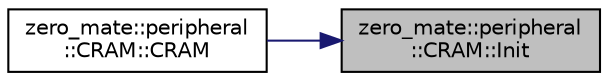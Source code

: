 digraph "zero_mate::peripheral::CRAM::Init"
{
 // LATEX_PDF_SIZE
  bgcolor="transparent";
  edge [fontname="Helvetica",fontsize="10",labelfontname="Helvetica",labelfontsize="10"];
  node [fontname="Helvetica",fontsize="10",shape=record];
  rankdir="RL";
  Node1 [label="zero_mate::peripheral\l::CRAM::Init",height=0.2,width=0.4,color="black", fillcolor="grey75", style="filled", fontcolor="black",tooltip=" "];
  Node1 -> Node2 [dir="back",color="midnightblue",fontsize="10",style="solid",fontname="Helvetica"];
  Node2 [label="zero_mate::peripheral\l::CRAM::CRAM",height=0.2,width=0.4,color="black",URL="$classzero__mate_1_1peripheral_1_1CRAM.html#ae877434289c7f006b1c8a2f89d3e4b4b",tooltip=" "];
}
